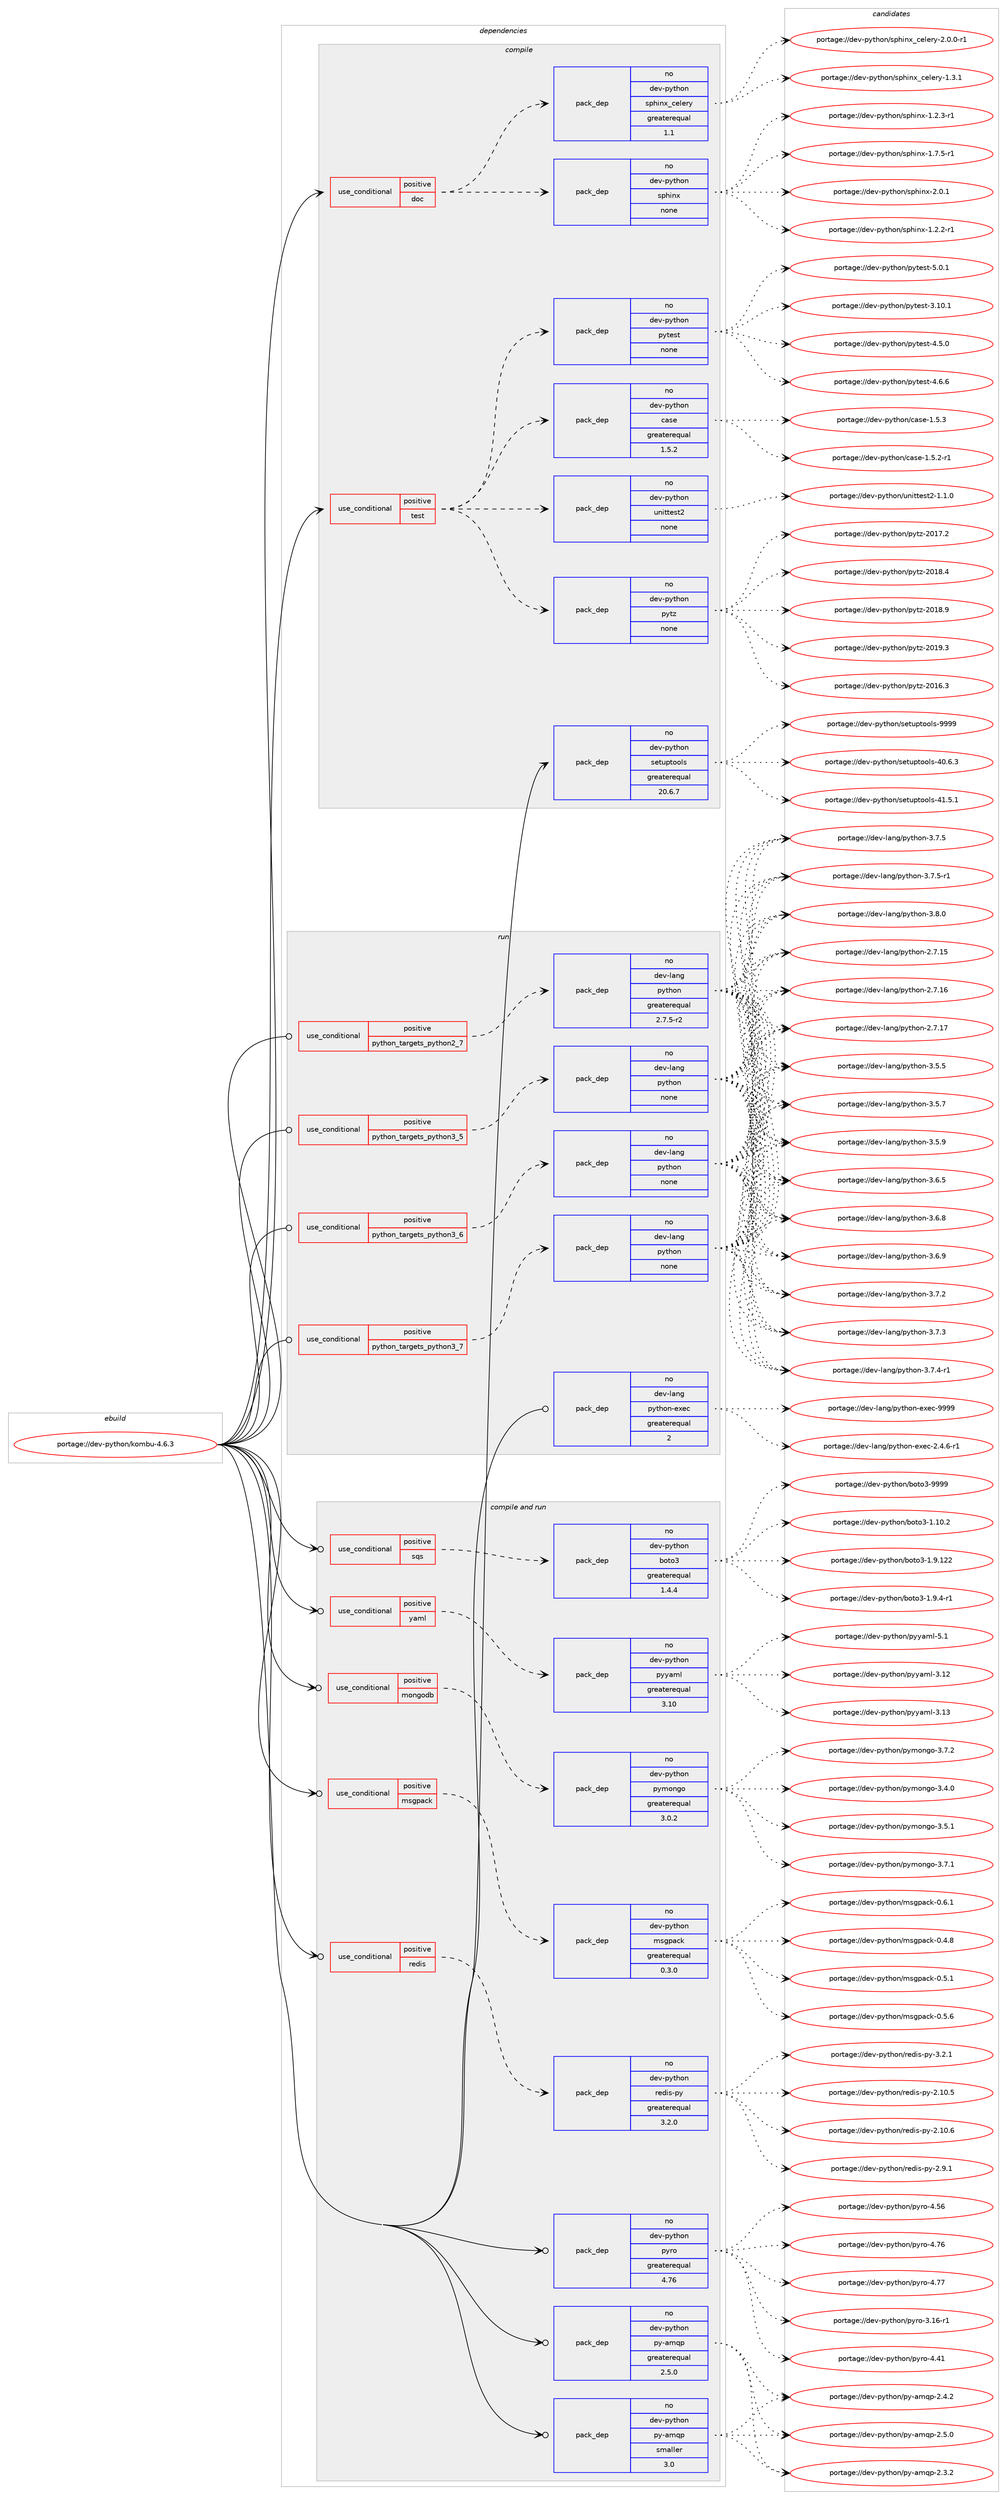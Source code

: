 digraph prolog {

# *************
# Graph options
# *************

newrank=true;
concentrate=true;
compound=true;
graph [rankdir=LR,fontname=Helvetica,fontsize=10,ranksep=1.5];#, ranksep=2.5, nodesep=0.2];
edge  [arrowhead=vee];
node  [fontname=Helvetica,fontsize=10];

# **********
# The ebuild
# **********

subgraph cluster_leftcol {
color=gray;
rank=same;
label=<<i>ebuild</i>>;
id [label="portage://dev-python/kombu-4.6.3", color=red, width=4, href="../dev-python/kombu-4.6.3.svg"];
}

# ****************
# The dependencies
# ****************

subgraph cluster_midcol {
color=gray;
label=<<i>dependencies</i>>;
subgraph cluster_compile {
fillcolor="#eeeeee";
style=filled;
label=<<i>compile</i>>;
subgraph cond31090 {
dependency147414 [label=<<TABLE BORDER="0" CELLBORDER="1" CELLSPACING="0" CELLPADDING="4"><TR><TD ROWSPAN="3" CELLPADDING="10">use_conditional</TD></TR><TR><TD>positive</TD></TR><TR><TD>doc</TD></TR></TABLE>>, shape=none, color=red];
subgraph pack112999 {
dependency147415 [label=<<TABLE BORDER="0" CELLBORDER="1" CELLSPACING="0" CELLPADDING="4" WIDTH="220"><TR><TD ROWSPAN="6" CELLPADDING="30">pack_dep</TD></TR><TR><TD WIDTH="110">no</TD></TR><TR><TD>dev-python</TD></TR><TR><TD>sphinx</TD></TR><TR><TD>none</TD></TR><TR><TD></TD></TR></TABLE>>, shape=none, color=blue];
}
dependency147414:e -> dependency147415:w [weight=20,style="dashed",arrowhead="vee"];
subgraph pack113000 {
dependency147416 [label=<<TABLE BORDER="0" CELLBORDER="1" CELLSPACING="0" CELLPADDING="4" WIDTH="220"><TR><TD ROWSPAN="6" CELLPADDING="30">pack_dep</TD></TR><TR><TD WIDTH="110">no</TD></TR><TR><TD>dev-python</TD></TR><TR><TD>sphinx_celery</TD></TR><TR><TD>greaterequal</TD></TR><TR><TD>1.1</TD></TR></TABLE>>, shape=none, color=blue];
}
dependency147414:e -> dependency147416:w [weight=20,style="dashed",arrowhead="vee"];
}
id:e -> dependency147414:w [weight=20,style="solid",arrowhead="vee"];
subgraph cond31091 {
dependency147417 [label=<<TABLE BORDER="0" CELLBORDER="1" CELLSPACING="0" CELLPADDING="4"><TR><TD ROWSPAN="3" CELLPADDING="10">use_conditional</TD></TR><TR><TD>positive</TD></TR><TR><TD>test</TD></TR></TABLE>>, shape=none, color=red];
subgraph pack113001 {
dependency147418 [label=<<TABLE BORDER="0" CELLBORDER="1" CELLSPACING="0" CELLPADDING="4" WIDTH="220"><TR><TD ROWSPAN="6" CELLPADDING="30">pack_dep</TD></TR><TR><TD WIDTH="110">no</TD></TR><TR><TD>dev-python</TD></TR><TR><TD>case</TD></TR><TR><TD>greaterequal</TD></TR><TR><TD>1.5.2</TD></TR></TABLE>>, shape=none, color=blue];
}
dependency147417:e -> dependency147418:w [weight=20,style="dashed",arrowhead="vee"];
subgraph pack113002 {
dependency147419 [label=<<TABLE BORDER="0" CELLBORDER="1" CELLSPACING="0" CELLPADDING="4" WIDTH="220"><TR><TD ROWSPAN="6" CELLPADDING="30">pack_dep</TD></TR><TR><TD WIDTH="110">no</TD></TR><TR><TD>dev-python</TD></TR><TR><TD>pytest</TD></TR><TR><TD>none</TD></TR><TR><TD></TD></TR></TABLE>>, shape=none, color=blue];
}
dependency147417:e -> dependency147419:w [weight=20,style="dashed",arrowhead="vee"];
subgraph pack113003 {
dependency147420 [label=<<TABLE BORDER="0" CELLBORDER="1" CELLSPACING="0" CELLPADDING="4" WIDTH="220"><TR><TD ROWSPAN="6" CELLPADDING="30">pack_dep</TD></TR><TR><TD WIDTH="110">no</TD></TR><TR><TD>dev-python</TD></TR><TR><TD>pytz</TD></TR><TR><TD>none</TD></TR><TR><TD></TD></TR></TABLE>>, shape=none, color=blue];
}
dependency147417:e -> dependency147420:w [weight=20,style="dashed",arrowhead="vee"];
subgraph pack113004 {
dependency147421 [label=<<TABLE BORDER="0" CELLBORDER="1" CELLSPACING="0" CELLPADDING="4" WIDTH="220"><TR><TD ROWSPAN="6" CELLPADDING="30">pack_dep</TD></TR><TR><TD WIDTH="110">no</TD></TR><TR><TD>dev-python</TD></TR><TR><TD>unittest2</TD></TR><TR><TD>none</TD></TR><TR><TD></TD></TR></TABLE>>, shape=none, color=blue];
}
dependency147417:e -> dependency147421:w [weight=20,style="dashed",arrowhead="vee"];
}
id:e -> dependency147417:w [weight=20,style="solid",arrowhead="vee"];
subgraph pack113005 {
dependency147422 [label=<<TABLE BORDER="0" CELLBORDER="1" CELLSPACING="0" CELLPADDING="4" WIDTH="220"><TR><TD ROWSPAN="6" CELLPADDING="30">pack_dep</TD></TR><TR><TD WIDTH="110">no</TD></TR><TR><TD>dev-python</TD></TR><TR><TD>setuptools</TD></TR><TR><TD>greaterequal</TD></TR><TR><TD>20.6.7</TD></TR></TABLE>>, shape=none, color=blue];
}
id:e -> dependency147422:w [weight=20,style="solid",arrowhead="vee"];
}
subgraph cluster_compileandrun {
fillcolor="#eeeeee";
style=filled;
label=<<i>compile and run</i>>;
subgraph cond31092 {
dependency147423 [label=<<TABLE BORDER="0" CELLBORDER="1" CELLSPACING="0" CELLPADDING="4"><TR><TD ROWSPAN="3" CELLPADDING="10">use_conditional</TD></TR><TR><TD>positive</TD></TR><TR><TD>mongodb</TD></TR></TABLE>>, shape=none, color=red];
subgraph pack113006 {
dependency147424 [label=<<TABLE BORDER="0" CELLBORDER="1" CELLSPACING="0" CELLPADDING="4" WIDTH="220"><TR><TD ROWSPAN="6" CELLPADDING="30">pack_dep</TD></TR><TR><TD WIDTH="110">no</TD></TR><TR><TD>dev-python</TD></TR><TR><TD>pymongo</TD></TR><TR><TD>greaterequal</TD></TR><TR><TD>3.0.2</TD></TR></TABLE>>, shape=none, color=blue];
}
dependency147423:e -> dependency147424:w [weight=20,style="dashed",arrowhead="vee"];
}
id:e -> dependency147423:w [weight=20,style="solid",arrowhead="odotvee"];
subgraph cond31093 {
dependency147425 [label=<<TABLE BORDER="0" CELLBORDER="1" CELLSPACING="0" CELLPADDING="4"><TR><TD ROWSPAN="3" CELLPADDING="10">use_conditional</TD></TR><TR><TD>positive</TD></TR><TR><TD>msgpack</TD></TR></TABLE>>, shape=none, color=red];
subgraph pack113007 {
dependency147426 [label=<<TABLE BORDER="0" CELLBORDER="1" CELLSPACING="0" CELLPADDING="4" WIDTH="220"><TR><TD ROWSPAN="6" CELLPADDING="30">pack_dep</TD></TR><TR><TD WIDTH="110">no</TD></TR><TR><TD>dev-python</TD></TR><TR><TD>msgpack</TD></TR><TR><TD>greaterequal</TD></TR><TR><TD>0.3.0</TD></TR></TABLE>>, shape=none, color=blue];
}
dependency147425:e -> dependency147426:w [weight=20,style="dashed",arrowhead="vee"];
}
id:e -> dependency147425:w [weight=20,style="solid",arrowhead="odotvee"];
subgraph cond31094 {
dependency147427 [label=<<TABLE BORDER="0" CELLBORDER="1" CELLSPACING="0" CELLPADDING="4"><TR><TD ROWSPAN="3" CELLPADDING="10">use_conditional</TD></TR><TR><TD>positive</TD></TR><TR><TD>redis</TD></TR></TABLE>>, shape=none, color=red];
subgraph pack113008 {
dependency147428 [label=<<TABLE BORDER="0" CELLBORDER="1" CELLSPACING="0" CELLPADDING="4" WIDTH="220"><TR><TD ROWSPAN="6" CELLPADDING="30">pack_dep</TD></TR><TR><TD WIDTH="110">no</TD></TR><TR><TD>dev-python</TD></TR><TR><TD>redis-py</TD></TR><TR><TD>greaterequal</TD></TR><TR><TD>3.2.0</TD></TR></TABLE>>, shape=none, color=blue];
}
dependency147427:e -> dependency147428:w [weight=20,style="dashed",arrowhead="vee"];
}
id:e -> dependency147427:w [weight=20,style="solid",arrowhead="odotvee"];
subgraph cond31095 {
dependency147429 [label=<<TABLE BORDER="0" CELLBORDER="1" CELLSPACING="0" CELLPADDING="4"><TR><TD ROWSPAN="3" CELLPADDING="10">use_conditional</TD></TR><TR><TD>positive</TD></TR><TR><TD>sqs</TD></TR></TABLE>>, shape=none, color=red];
subgraph pack113009 {
dependency147430 [label=<<TABLE BORDER="0" CELLBORDER="1" CELLSPACING="0" CELLPADDING="4" WIDTH="220"><TR><TD ROWSPAN="6" CELLPADDING="30">pack_dep</TD></TR><TR><TD WIDTH="110">no</TD></TR><TR><TD>dev-python</TD></TR><TR><TD>boto3</TD></TR><TR><TD>greaterequal</TD></TR><TR><TD>1.4.4</TD></TR></TABLE>>, shape=none, color=blue];
}
dependency147429:e -> dependency147430:w [weight=20,style="dashed",arrowhead="vee"];
}
id:e -> dependency147429:w [weight=20,style="solid",arrowhead="odotvee"];
subgraph cond31096 {
dependency147431 [label=<<TABLE BORDER="0" CELLBORDER="1" CELLSPACING="0" CELLPADDING="4"><TR><TD ROWSPAN="3" CELLPADDING="10">use_conditional</TD></TR><TR><TD>positive</TD></TR><TR><TD>yaml</TD></TR></TABLE>>, shape=none, color=red];
subgraph pack113010 {
dependency147432 [label=<<TABLE BORDER="0" CELLBORDER="1" CELLSPACING="0" CELLPADDING="4" WIDTH="220"><TR><TD ROWSPAN="6" CELLPADDING="30">pack_dep</TD></TR><TR><TD WIDTH="110">no</TD></TR><TR><TD>dev-python</TD></TR><TR><TD>pyyaml</TD></TR><TR><TD>greaterequal</TD></TR><TR><TD>3.10</TD></TR></TABLE>>, shape=none, color=blue];
}
dependency147431:e -> dependency147432:w [weight=20,style="dashed",arrowhead="vee"];
}
id:e -> dependency147431:w [weight=20,style="solid",arrowhead="odotvee"];
subgraph pack113011 {
dependency147433 [label=<<TABLE BORDER="0" CELLBORDER="1" CELLSPACING="0" CELLPADDING="4" WIDTH="220"><TR><TD ROWSPAN="6" CELLPADDING="30">pack_dep</TD></TR><TR><TD WIDTH="110">no</TD></TR><TR><TD>dev-python</TD></TR><TR><TD>py-amqp</TD></TR><TR><TD>greaterequal</TD></TR><TR><TD>2.5.0</TD></TR></TABLE>>, shape=none, color=blue];
}
id:e -> dependency147433:w [weight=20,style="solid",arrowhead="odotvee"];
subgraph pack113012 {
dependency147434 [label=<<TABLE BORDER="0" CELLBORDER="1" CELLSPACING="0" CELLPADDING="4" WIDTH="220"><TR><TD ROWSPAN="6" CELLPADDING="30">pack_dep</TD></TR><TR><TD WIDTH="110">no</TD></TR><TR><TD>dev-python</TD></TR><TR><TD>py-amqp</TD></TR><TR><TD>smaller</TD></TR><TR><TD>3.0</TD></TR></TABLE>>, shape=none, color=blue];
}
id:e -> dependency147434:w [weight=20,style="solid",arrowhead="odotvee"];
subgraph pack113013 {
dependency147435 [label=<<TABLE BORDER="0" CELLBORDER="1" CELLSPACING="0" CELLPADDING="4" WIDTH="220"><TR><TD ROWSPAN="6" CELLPADDING="30">pack_dep</TD></TR><TR><TD WIDTH="110">no</TD></TR><TR><TD>dev-python</TD></TR><TR><TD>pyro</TD></TR><TR><TD>greaterequal</TD></TR><TR><TD>4.76</TD></TR></TABLE>>, shape=none, color=blue];
}
id:e -> dependency147435:w [weight=20,style="solid",arrowhead="odotvee"];
}
subgraph cluster_run {
fillcolor="#eeeeee";
style=filled;
label=<<i>run</i>>;
subgraph cond31097 {
dependency147436 [label=<<TABLE BORDER="0" CELLBORDER="1" CELLSPACING="0" CELLPADDING="4"><TR><TD ROWSPAN="3" CELLPADDING="10">use_conditional</TD></TR><TR><TD>positive</TD></TR><TR><TD>python_targets_python2_7</TD></TR></TABLE>>, shape=none, color=red];
subgraph pack113014 {
dependency147437 [label=<<TABLE BORDER="0" CELLBORDER="1" CELLSPACING="0" CELLPADDING="4" WIDTH="220"><TR><TD ROWSPAN="6" CELLPADDING="30">pack_dep</TD></TR><TR><TD WIDTH="110">no</TD></TR><TR><TD>dev-lang</TD></TR><TR><TD>python</TD></TR><TR><TD>greaterequal</TD></TR><TR><TD>2.7.5-r2</TD></TR></TABLE>>, shape=none, color=blue];
}
dependency147436:e -> dependency147437:w [weight=20,style="dashed",arrowhead="vee"];
}
id:e -> dependency147436:w [weight=20,style="solid",arrowhead="odot"];
subgraph cond31098 {
dependency147438 [label=<<TABLE BORDER="0" CELLBORDER="1" CELLSPACING="0" CELLPADDING="4"><TR><TD ROWSPAN="3" CELLPADDING="10">use_conditional</TD></TR><TR><TD>positive</TD></TR><TR><TD>python_targets_python3_5</TD></TR></TABLE>>, shape=none, color=red];
subgraph pack113015 {
dependency147439 [label=<<TABLE BORDER="0" CELLBORDER="1" CELLSPACING="0" CELLPADDING="4" WIDTH="220"><TR><TD ROWSPAN="6" CELLPADDING="30">pack_dep</TD></TR><TR><TD WIDTH="110">no</TD></TR><TR><TD>dev-lang</TD></TR><TR><TD>python</TD></TR><TR><TD>none</TD></TR><TR><TD></TD></TR></TABLE>>, shape=none, color=blue];
}
dependency147438:e -> dependency147439:w [weight=20,style="dashed",arrowhead="vee"];
}
id:e -> dependency147438:w [weight=20,style="solid",arrowhead="odot"];
subgraph cond31099 {
dependency147440 [label=<<TABLE BORDER="0" CELLBORDER="1" CELLSPACING="0" CELLPADDING="4"><TR><TD ROWSPAN="3" CELLPADDING="10">use_conditional</TD></TR><TR><TD>positive</TD></TR><TR><TD>python_targets_python3_6</TD></TR></TABLE>>, shape=none, color=red];
subgraph pack113016 {
dependency147441 [label=<<TABLE BORDER="0" CELLBORDER="1" CELLSPACING="0" CELLPADDING="4" WIDTH="220"><TR><TD ROWSPAN="6" CELLPADDING="30">pack_dep</TD></TR><TR><TD WIDTH="110">no</TD></TR><TR><TD>dev-lang</TD></TR><TR><TD>python</TD></TR><TR><TD>none</TD></TR><TR><TD></TD></TR></TABLE>>, shape=none, color=blue];
}
dependency147440:e -> dependency147441:w [weight=20,style="dashed",arrowhead="vee"];
}
id:e -> dependency147440:w [weight=20,style="solid",arrowhead="odot"];
subgraph cond31100 {
dependency147442 [label=<<TABLE BORDER="0" CELLBORDER="1" CELLSPACING="0" CELLPADDING="4"><TR><TD ROWSPAN="3" CELLPADDING="10">use_conditional</TD></TR><TR><TD>positive</TD></TR><TR><TD>python_targets_python3_7</TD></TR></TABLE>>, shape=none, color=red];
subgraph pack113017 {
dependency147443 [label=<<TABLE BORDER="0" CELLBORDER="1" CELLSPACING="0" CELLPADDING="4" WIDTH="220"><TR><TD ROWSPAN="6" CELLPADDING="30">pack_dep</TD></TR><TR><TD WIDTH="110">no</TD></TR><TR><TD>dev-lang</TD></TR><TR><TD>python</TD></TR><TR><TD>none</TD></TR><TR><TD></TD></TR></TABLE>>, shape=none, color=blue];
}
dependency147442:e -> dependency147443:w [weight=20,style="dashed",arrowhead="vee"];
}
id:e -> dependency147442:w [weight=20,style="solid",arrowhead="odot"];
subgraph pack113018 {
dependency147444 [label=<<TABLE BORDER="0" CELLBORDER="1" CELLSPACING="0" CELLPADDING="4" WIDTH="220"><TR><TD ROWSPAN="6" CELLPADDING="30">pack_dep</TD></TR><TR><TD WIDTH="110">no</TD></TR><TR><TD>dev-lang</TD></TR><TR><TD>python-exec</TD></TR><TR><TD>greaterequal</TD></TR><TR><TD>2</TD></TR></TABLE>>, shape=none, color=blue];
}
id:e -> dependency147444:w [weight=20,style="solid",arrowhead="odot"];
}
}

# **************
# The candidates
# **************

subgraph cluster_choices {
rank=same;
color=gray;
label=<<i>candidates</i>>;

subgraph choice112999 {
color=black;
nodesep=1;
choiceportage10010111845112121116104111110471151121041051101204549465046504511449 [label="portage://dev-python/sphinx-1.2.2-r1", color=red, width=4,href="../dev-python/sphinx-1.2.2-r1.svg"];
choiceportage10010111845112121116104111110471151121041051101204549465046514511449 [label="portage://dev-python/sphinx-1.2.3-r1", color=red, width=4,href="../dev-python/sphinx-1.2.3-r1.svg"];
choiceportage10010111845112121116104111110471151121041051101204549465546534511449 [label="portage://dev-python/sphinx-1.7.5-r1", color=red, width=4,href="../dev-python/sphinx-1.7.5-r1.svg"];
choiceportage1001011184511212111610411111047115112104105110120455046484649 [label="portage://dev-python/sphinx-2.0.1", color=red, width=4,href="../dev-python/sphinx-2.0.1.svg"];
dependency147415:e -> choiceportage10010111845112121116104111110471151121041051101204549465046504511449:w [style=dotted,weight="100"];
dependency147415:e -> choiceportage10010111845112121116104111110471151121041051101204549465046514511449:w [style=dotted,weight="100"];
dependency147415:e -> choiceportage10010111845112121116104111110471151121041051101204549465546534511449:w [style=dotted,weight="100"];
dependency147415:e -> choiceportage1001011184511212111610411111047115112104105110120455046484649:w [style=dotted,weight="100"];
}
subgraph choice113000 {
color=black;
nodesep=1;
choiceportage10010111845112121116104111110471151121041051101209599101108101114121454946514649 [label="portage://dev-python/sphinx_celery-1.3.1", color=red, width=4,href="../dev-python/sphinx_celery-1.3.1.svg"];
choiceportage100101118451121211161041111104711511210410511012095991011081011141214550464846484511449 [label="portage://dev-python/sphinx_celery-2.0.0-r1", color=red, width=4,href="../dev-python/sphinx_celery-2.0.0-r1.svg"];
dependency147416:e -> choiceportage10010111845112121116104111110471151121041051101209599101108101114121454946514649:w [style=dotted,weight="100"];
dependency147416:e -> choiceportage100101118451121211161041111104711511210410511012095991011081011141214550464846484511449:w [style=dotted,weight="100"];
}
subgraph choice113001 {
color=black;
nodesep=1;
choiceportage100101118451121211161041111104799971151014549465346504511449 [label="portage://dev-python/case-1.5.2-r1", color=red, width=4,href="../dev-python/case-1.5.2-r1.svg"];
choiceportage10010111845112121116104111110479997115101454946534651 [label="portage://dev-python/case-1.5.3", color=red, width=4,href="../dev-python/case-1.5.3.svg"];
dependency147418:e -> choiceportage100101118451121211161041111104799971151014549465346504511449:w [style=dotted,weight="100"];
dependency147418:e -> choiceportage10010111845112121116104111110479997115101454946534651:w [style=dotted,weight="100"];
}
subgraph choice113002 {
color=black;
nodesep=1;
choiceportage100101118451121211161041111104711212111610111511645514649484649 [label="portage://dev-python/pytest-3.10.1", color=red, width=4,href="../dev-python/pytest-3.10.1.svg"];
choiceportage1001011184511212111610411111047112121116101115116455246534648 [label="portage://dev-python/pytest-4.5.0", color=red, width=4,href="../dev-python/pytest-4.5.0.svg"];
choiceportage1001011184511212111610411111047112121116101115116455246544654 [label="portage://dev-python/pytest-4.6.6", color=red, width=4,href="../dev-python/pytest-4.6.6.svg"];
choiceportage1001011184511212111610411111047112121116101115116455346484649 [label="portage://dev-python/pytest-5.0.1", color=red, width=4,href="../dev-python/pytest-5.0.1.svg"];
dependency147419:e -> choiceportage100101118451121211161041111104711212111610111511645514649484649:w [style=dotted,weight="100"];
dependency147419:e -> choiceportage1001011184511212111610411111047112121116101115116455246534648:w [style=dotted,weight="100"];
dependency147419:e -> choiceportage1001011184511212111610411111047112121116101115116455246544654:w [style=dotted,weight="100"];
dependency147419:e -> choiceportage1001011184511212111610411111047112121116101115116455346484649:w [style=dotted,weight="100"];
}
subgraph choice113003 {
color=black;
nodesep=1;
choiceportage100101118451121211161041111104711212111612245504849544651 [label="portage://dev-python/pytz-2016.3", color=red, width=4,href="../dev-python/pytz-2016.3.svg"];
choiceportage100101118451121211161041111104711212111612245504849554650 [label="portage://dev-python/pytz-2017.2", color=red, width=4,href="../dev-python/pytz-2017.2.svg"];
choiceportage100101118451121211161041111104711212111612245504849564652 [label="portage://dev-python/pytz-2018.4", color=red, width=4,href="../dev-python/pytz-2018.4.svg"];
choiceportage100101118451121211161041111104711212111612245504849564657 [label="portage://dev-python/pytz-2018.9", color=red, width=4,href="../dev-python/pytz-2018.9.svg"];
choiceportage100101118451121211161041111104711212111612245504849574651 [label="portage://dev-python/pytz-2019.3", color=red, width=4,href="../dev-python/pytz-2019.3.svg"];
dependency147420:e -> choiceportage100101118451121211161041111104711212111612245504849544651:w [style=dotted,weight="100"];
dependency147420:e -> choiceportage100101118451121211161041111104711212111612245504849554650:w [style=dotted,weight="100"];
dependency147420:e -> choiceportage100101118451121211161041111104711212111612245504849564652:w [style=dotted,weight="100"];
dependency147420:e -> choiceportage100101118451121211161041111104711212111612245504849564657:w [style=dotted,weight="100"];
dependency147420:e -> choiceportage100101118451121211161041111104711212111612245504849574651:w [style=dotted,weight="100"];
}
subgraph choice113004 {
color=black;
nodesep=1;
choiceportage100101118451121211161041111104711711010511611610111511650454946494648 [label="portage://dev-python/unittest2-1.1.0", color=red, width=4,href="../dev-python/unittest2-1.1.0.svg"];
dependency147421:e -> choiceportage100101118451121211161041111104711711010511611610111511650454946494648:w [style=dotted,weight="100"];
}
subgraph choice113005 {
color=black;
nodesep=1;
choiceportage100101118451121211161041111104711510111611711211611111110811545524846544651 [label="portage://dev-python/setuptools-40.6.3", color=red, width=4,href="../dev-python/setuptools-40.6.3.svg"];
choiceportage100101118451121211161041111104711510111611711211611111110811545524946534649 [label="portage://dev-python/setuptools-41.5.1", color=red, width=4,href="../dev-python/setuptools-41.5.1.svg"];
choiceportage10010111845112121116104111110471151011161171121161111111081154557575757 [label="portage://dev-python/setuptools-9999", color=red, width=4,href="../dev-python/setuptools-9999.svg"];
dependency147422:e -> choiceportage100101118451121211161041111104711510111611711211611111110811545524846544651:w [style=dotted,weight="100"];
dependency147422:e -> choiceportage100101118451121211161041111104711510111611711211611111110811545524946534649:w [style=dotted,weight="100"];
dependency147422:e -> choiceportage10010111845112121116104111110471151011161171121161111111081154557575757:w [style=dotted,weight="100"];
}
subgraph choice113006 {
color=black;
nodesep=1;
choiceportage1001011184511212111610411111047112121109111110103111455146524648 [label="portage://dev-python/pymongo-3.4.0", color=red, width=4,href="../dev-python/pymongo-3.4.0.svg"];
choiceportage1001011184511212111610411111047112121109111110103111455146534649 [label="portage://dev-python/pymongo-3.5.1", color=red, width=4,href="../dev-python/pymongo-3.5.1.svg"];
choiceportage1001011184511212111610411111047112121109111110103111455146554649 [label="portage://dev-python/pymongo-3.7.1", color=red, width=4,href="../dev-python/pymongo-3.7.1.svg"];
choiceportage1001011184511212111610411111047112121109111110103111455146554650 [label="portage://dev-python/pymongo-3.7.2", color=red, width=4,href="../dev-python/pymongo-3.7.2.svg"];
dependency147424:e -> choiceportage1001011184511212111610411111047112121109111110103111455146524648:w [style=dotted,weight="100"];
dependency147424:e -> choiceportage1001011184511212111610411111047112121109111110103111455146534649:w [style=dotted,weight="100"];
dependency147424:e -> choiceportage1001011184511212111610411111047112121109111110103111455146554649:w [style=dotted,weight="100"];
dependency147424:e -> choiceportage1001011184511212111610411111047112121109111110103111455146554650:w [style=dotted,weight="100"];
}
subgraph choice113007 {
color=black;
nodesep=1;
choiceportage10010111845112121116104111110471091151031129799107454846524656 [label="portage://dev-python/msgpack-0.4.8", color=red, width=4,href="../dev-python/msgpack-0.4.8.svg"];
choiceportage10010111845112121116104111110471091151031129799107454846534649 [label="portage://dev-python/msgpack-0.5.1", color=red, width=4,href="../dev-python/msgpack-0.5.1.svg"];
choiceportage10010111845112121116104111110471091151031129799107454846534654 [label="portage://dev-python/msgpack-0.5.6", color=red, width=4,href="../dev-python/msgpack-0.5.6.svg"];
choiceportage10010111845112121116104111110471091151031129799107454846544649 [label="portage://dev-python/msgpack-0.6.1", color=red, width=4,href="../dev-python/msgpack-0.6.1.svg"];
dependency147426:e -> choiceportage10010111845112121116104111110471091151031129799107454846524656:w [style=dotted,weight="100"];
dependency147426:e -> choiceportage10010111845112121116104111110471091151031129799107454846534649:w [style=dotted,weight="100"];
dependency147426:e -> choiceportage10010111845112121116104111110471091151031129799107454846534654:w [style=dotted,weight="100"];
dependency147426:e -> choiceportage10010111845112121116104111110471091151031129799107454846544649:w [style=dotted,weight="100"];
}
subgraph choice113008 {
color=black;
nodesep=1;
choiceportage10010111845112121116104111110471141011001051154511212145504649484653 [label="portage://dev-python/redis-py-2.10.5", color=red, width=4,href="../dev-python/redis-py-2.10.5.svg"];
choiceportage10010111845112121116104111110471141011001051154511212145504649484654 [label="portage://dev-python/redis-py-2.10.6", color=red, width=4,href="../dev-python/redis-py-2.10.6.svg"];
choiceportage100101118451121211161041111104711410110010511545112121455046574649 [label="portage://dev-python/redis-py-2.9.1", color=red, width=4,href="../dev-python/redis-py-2.9.1.svg"];
choiceportage100101118451121211161041111104711410110010511545112121455146504649 [label="portage://dev-python/redis-py-3.2.1", color=red, width=4,href="../dev-python/redis-py-3.2.1.svg"];
dependency147428:e -> choiceportage10010111845112121116104111110471141011001051154511212145504649484653:w [style=dotted,weight="100"];
dependency147428:e -> choiceportage10010111845112121116104111110471141011001051154511212145504649484654:w [style=dotted,weight="100"];
dependency147428:e -> choiceportage100101118451121211161041111104711410110010511545112121455046574649:w [style=dotted,weight="100"];
dependency147428:e -> choiceportage100101118451121211161041111104711410110010511545112121455146504649:w [style=dotted,weight="100"];
}
subgraph choice113009 {
color=black;
nodesep=1;
choiceportage1001011184511212111610411111047981111161115145494649484650 [label="portage://dev-python/boto3-1.10.2", color=red, width=4,href="../dev-python/boto3-1.10.2.svg"];
choiceportage100101118451121211161041111104798111116111514549465746495050 [label="portage://dev-python/boto3-1.9.122", color=red, width=4,href="../dev-python/boto3-1.9.122.svg"];
choiceportage100101118451121211161041111104798111116111514549465746524511449 [label="portage://dev-python/boto3-1.9.4-r1", color=red, width=4,href="../dev-python/boto3-1.9.4-r1.svg"];
choiceportage100101118451121211161041111104798111116111514557575757 [label="portage://dev-python/boto3-9999", color=red, width=4,href="../dev-python/boto3-9999.svg"];
dependency147430:e -> choiceportage1001011184511212111610411111047981111161115145494649484650:w [style=dotted,weight="100"];
dependency147430:e -> choiceportage100101118451121211161041111104798111116111514549465746495050:w [style=dotted,weight="100"];
dependency147430:e -> choiceportage100101118451121211161041111104798111116111514549465746524511449:w [style=dotted,weight="100"];
dependency147430:e -> choiceportage100101118451121211161041111104798111116111514557575757:w [style=dotted,weight="100"];
}
subgraph choice113010 {
color=black;
nodesep=1;
choiceportage1001011184511212111610411111047112121121971091084551464950 [label="portage://dev-python/pyyaml-3.12", color=red, width=4,href="../dev-python/pyyaml-3.12.svg"];
choiceportage1001011184511212111610411111047112121121971091084551464951 [label="portage://dev-python/pyyaml-3.13", color=red, width=4,href="../dev-python/pyyaml-3.13.svg"];
choiceportage10010111845112121116104111110471121211219710910845534649 [label="portage://dev-python/pyyaml-5.1", color=red, width=4,href="../dev-python/pyyaml-5.1.svg"];
dependency147432:e -> choiceportage1001011184511212111610411111047112121121971091084551464950:w [style=dotted,weight="100"];
dependency147432:e -> choiceportage1001011184511212111610411111047112121121971091084551464951:w [style=dotted,weight="100"];
dependency147432:e -> choiceportage10010111845112121116104111110471121211219710910845534649:w [style=dotted,weight="100"];
}
subgraph choice113011 {
color=black;
nodesep=1;
choiceportage10010111845112121116104111110471121214597109113112455046514650 [label="portage://dev-python/py-amqp-2.3.2", color=red, width=4,href="../dev-python/py-amqp-2.3.2.svg"];
choiceportage10010111845112121116104111110471121214597109113112455046524650 [label="portage://dev-python/py-amqp-2.4.2", color=red, width=4,href="../dev-python/py-amqp-2.4.2.svg"];
choiceportage10010111845112121116104111110471121214597109113112455046534648 [label="portage://dev-python/py-amqp-2.5.0", color=red, width=4,href="../dev-python/py-amqp-2.5.0.svg"];
dependency147433:e -> choiceportage10010111845112121116104111110471121214597109113112455046514650:w [style=dotted,weight="100"];
dependency147433:e -> choiceportage10010111845112121116104111110471121214597109113112455046524650:w [style=dotted,weight="100"];
dependency147433:e -> choiceportage10010111845112121116104111110471121214597109113112455046534648:w [style=dotted,weight="100"];
}
subgraph choice113012 {
color=black;
nodesep=1;
choiceportage10010111845112121116104111110471121214597109113112455046514650 [label="portage://dev-python/py-amqp-2.3.2", color=red, width=4,href="../dev-python/py-amqp-2.3.2.svg"];
choiceportage10010111845112121116104111110471121214597109113112455046524650 [label="portage://dev-python/py-amqp-2.4.2", color=red, width=4,href="../dev-python/py-amqp-2.4.2.svg"];
choiceportage10010111845112121116104111110471121214597109113112455046534648 [label="portage://dev-python/py-amqp-2.5.0", color=red, width=4,href="../dev-python/py-amqp-2.5.0.svg"];
dependency147434:e -> choiceportage10010111845112121116104111110471121214597109113112455046514650:w [style=dotted,weight="100"];
dependency147434:e -> choiceportage10010111845112121116104111110471121214597109113112455046524650:w [style=dotted,weight="100"];
dependency147434:e -> choiceportage10010111845112121116104111110471121214597109113112455046534648:w [style=dotted,weight="100"];
}
subgraph choice113013 {
color=black;
nodesep=1;
choiceportage100101118451121211161041111104711212111411145514649544511449 [label="portage://dev-python/pyro-3.16-r1", color=red, width=4,href="../dev-python/pyro-3.16-r1.svg"];
choiceportage10010111845112121116104111110471121211141114552465249 [label="portage://dev-python/pyro-4.41", color=red, width=4,href="../dev-python/pyro-4.41.svg"];
choiceportage10010111845112121116104111110471121211141114552465354 [label="portage://dev-python/pyro-4.56", color=red, width=4,href="../dev-python/pyro-4.56.svg"];
choiceportage10010111845112121116104111110471121211141114552465554 [label="portage://dev-python/pyro-4.76", color=red, width=4,href="../dev-python/pyro-4.76.svg"];
choiceportage10010111845112121116104111110471121211141114552465555 [label="portage://dev-python/pyro-4.77", color=red, width=4,href="../dev-python/pyro-4.77.svg"];
dependency147435:e -> choiceportage100101118451121211161041111104711212111411145514649544511449:w [style=dotted,weight="100"];
dependency147435:e -> choiceportage10010111845112121116104111110471121211141114552465249:w [style=dotted,weight="100"];
dependency147435:e -> choiceportage10010111845112121116104111110471121211141114552465354:w [style=dotted,weight="100"];
dependency147435:e -> choiceportage10010111845112121116104111110471121211141114552465554:w [style=dotted,weight="100"];
dependency147435:e -> choiceportage10010111845112121116104111110471121211141114552465555:w [style=dotted,weight="100"];
}
subgraph choice113014 {
color=black;
nodesep=1;
choiceportage10010111845108971101034711212111610411111045504655464953 [label="portage://dev-lang/python-2.7.15", color=red, width=4,href="../dev-lang/python-2.7.15.svg"];
choiceportage10010111845108971101034711212111610411111045504655464954 [label="portage://dev-lang/python-2.7.16", color=red, width=4,href="../dev-lang/python-2.7.16.svg"];
choiceportage10010111845108971101034711212111610411111045504655464955 [label="portage://dev-lang/python-2.7.17", color=red, width=4,href="../dev-lang/python-2.7.17.svg"];
choiceportage100101118451089711010347112121116104111110455146534653 [label="portage://dev-lang/python-3.5.5", color=red, width=4,href="../dev-lang/python-3.5.5.svg"];
choiceportage100101118451089711010347112121116104111110455146534655 [label="portage://dev-lang/python-3.5.7", color=red, width=4,href="../dev-lang/python-3.5.7.svg"];
choiceportage100101118451089711010347112121116104111110455146534657 [label="portage://dev-lang/python-3.5.9", color=red, width=4,href="../dev-lang/python-3.5.9.svg"];
choiceportage100101118451089711010347112121116104111110455146544653 [label="portage://dev-lang/python-3.6.5", color=red, width=4,href="../dev-lang/python-3.6.5.svg"];
choiceportage100101118451089711010347112121116104111110455146544656 [label="portage://dev-lang/python-3.6.8", color=red, width=4,href="../dev-lang/python-3.6.8.svg"];
choiceportage100101118451089711010347112121116104111110455146544657 [label="portage://dev-lang/python-3.6.9", color=red, width=4,href="../dev-lang/python-3.6.9.svg"];
choiceportage100101118451089711010347112121116104111110455146554650 [label="portage://dev-lang/python-3.7.2", color=red, width=4,href="../dev-lang/python-3.7.2.svg"];
choiceportage100101118451089711010347112121116104111110455146554651 [label="portage://dev-lang/python-3.7.3", color=red, width=4,href="../dev-lang/python-3.7.3.svg"];
choiceportage1001011184510897110103471121211161041111104551465546524511449 [label="portage://dev-lang/python-3.7.4-r1", color=red, width=4,href="../dev-lang/python-3.7.4-r1.svg"];
choiceportage100101118451089711010347112121116104111110455146554653 [label="portage://dev-lang/python-3.7.5", color=red, width=4,href="../dev-lang/python-3.7.5.svg"];
choiceportage1001011184510897110103471121211161041111104551465546534511449 [label="portage://dev-lang/python-3.7.5-r1", color=red, width=4,href="../dev-lang/python-3.7.5-r1.svg"];
choiceportage100101118451089711010347112121116104111110455146564648 [label="portage://dev-lang/python-3.8.0", color=red, width=4,href="../dev-lang/python-3.8.0.svg"];
dependency147437:e -> choiceportage10010111845108971101034711212111610411111045504655464953:w [style=dotted,weight="100"];
dependency147437:e -> choiceportage10010111845108971101034711212111610411111045504655464954:w [style=dotted,weight="100"];
dependency147437:e -> choiceportage10010111845108971101034711212111610411111045504655464955:w [style=dotted,weight="100"];
dependency147437:e -> choiceportage100101118451089711010347112121116104111110455146534653:w [style=dotted,weight="100"];
dependency147437:e -> choiceportage100101118451089711010347112121116104111110455146534655:w [style=dotted,weight="100"];
dependency147437:e -> choiceportage100101118451089711010347112121116104111110455146534657:w [style=dotted,weight="100"];
dependency147437:e -> choiceportage100101118451089711010347112121116104111110455146544653:w [style=dotted,weight="100"];
dependency147437:e -> choiceportage100101118451089711010347112121116104111110455146544656:w [style=dotted,weight="100"];
dependency147437:e -> choiceportage100101118451089711010347112121116104111110455146544657:w [style=dotted,weight="100"];
dependency147437:e -> choiceportage100101118451089711010347112121116104111110455146554650:w [style=dotted,weight="100"];
dependency147437:e -> choiceportage100101118451089711010347112121116104111110455146554651:w [style=dotted,weight="100"];
dependency147437:e -> choiceportage1001011184510897110103471121211161041111104551465546524511449:w [style=dotted,weight="100"];
dependency147437:e -> choiceportage100101118451089711010347112121116104111110455146554653:w [style=dotted,weight="100"];
dependency147437:e -> choiceportage1001011184510897110103471121211161041111104551465546534511449:w [style=dotted,weight="100"];
dependency147437:e -> choiceportage100101118451089711010347112121116104111110455146564648:w [style=dotted,weight="100"];
}
subgraph choice113015 {
color=black;
nodesep=1;
choiceportage10010111845108971101034711212111610411111045504655464953 [label="portage://dev-lang/python-2.7.15", color=red, width=4,href="../dev-lang/python-2.7.15.svg"];
choiceportage10010111845108971101034711212111610411111045504655464954 [label="portage://dev-lang/python-2.7.16", color=red, width=4,href="../dev-lang/python-2.7.16.svg"];
choiceportage10010111845108971101034711212111610411111045504655464955 [label="portage://dev-lang/python-2.7.17", color=red, width=4,href="../dev-lang/python-2.7.17.svg"];
choiceportage100101118451089711010347112121116104111110455146534653 [label="portage://dev-lang/python-3.5.5", color=red, width=4,href="../dev-lang/python-3.5.5.svg"];
choiceportage100101118451089711010347112121116104111110455146534655 [label="portage://dev-lang/python-3.5.7", color=red, width=4,href="../dev-lang/python-3.5.7.svg"];
choiceportage100101118451089711010347112121116104111110455146534657 [label="portage://dev-lang/python-3.5.9", color=red, width=4,href="../dev-lang/python-3.5.9.svg"];
choiceportage100101118451089711010347112121116104111110455146544653 [label="portage://dev-lang/python-3.6.5", color=red, width=4,href="../dev-lang/python-3.6.5.svg"];
choiceportage100101118451089711010347112121116104111110455146544656 [label="portage://dev-lang/python-3.6.8", color=red, width=4,href="../dev-lang/python-3.6.8.svg"];
choiceportage100101118451089711010347112121116104111110455146544657 [label="portage://dev-lang/python-3.6.9", color=red, width=4,href="../dev-lang/python-3.6.9.svg"];
choiceportage100101118451089711010347112121116104111110455146554650 [label="portage://dev-lang/python-3.7.2", color=red, width=4,href="../dev-lang/python-3.7.2.svg"];
choiceportage100101118451089711010347112121116104111110455146554651 [label="portage://dev-lang/python-3.7.3", color=red, width=4,href="../dev-lang/python-3.7.3.svg"];
choiceportage1001011184510897110103471121211161041111104551465546524511449 [label="portage://dev-lang/python-3.7.4-r1", color=red, width=4,href="../dev-lang/python-3.7.4-r1.svg"];
choiceportage100101118451089711010347112121116104111110455146554653 [label="portage://dev-lang/python-3.7.5", color=red, width=4,href="../dev-lang/python-3.7.5.svg"];
choiceportage1001011184510897110103471121211161041111104551465546534511449 [label="portage://dev-lang/python-3.7.5-r1", color=red, width=4,href="../dev-lang/python-3.7.5-r1.svg"];
choiceportage100101118451089711010347112121116104111110455146564648 [label="portage://dev-lang/python-3.8.0", color=red, width=4,href="../dev-lang/python-3.8.0.svg"];
dependency147439:e -> choiceportage10010111845108971101034711212111610411111045504655464953:w [style=dotted,weight="100"];
dependency147439:e -> choiceportage10010111845108971101034711212111610411111045504655464954:w [style=dotted,weight="100"];
dependency147439:e -> choiceportage10010111845108971101034711212111610411111045504655464955:w [style=dotted,weight="100"];
dependency147439:e -> choiceportage100101118451089711010347112121116104111110455146534653:w [style=dotted,weight="100"];
dependency147439:e -> choiceportage100101118451089711010347112121116104111110455146534655:w [style=dotted,weight="100"];
dependency147439:e -> choiceportage100101118451089711010347112121116104111110455146534657:w [style=dotted,weight="100"];
dependency147439:e -> choiceportage100101118451089711010347112121116104111110455146544653:w [style=dotted,weight="100"];
dependency147439:e -> choiceportage100101118451089711010347112121116104111110455146544656:w [style=dotted,weight="100"];
dependency147439:e -> choiceportage100101118451089711010347112121116104111110455146544657:w [style=dotted,weight="100"];
dependency147439:e -> choiceportage100101118451089711010347112121116104111110455146554650:w [style=dotted,weight="100"];
dependency147439:e -> choiceportage100101118451089711010347112121116104111110455146554651:w [style=dotted,weight="100"];
dependency147439:e -> choiceportage1001011184510897110103471121211161041111104551465546524511449:w [style=dotted,weight="100"];
dependency147439:e -> choiceportage100101118451089711010347112121116104111110455146554653:w [style=dotted,weight="100"];
dependency147439:e -> choiceportage1001011184510897110103471121211161041111104551465546534511449:w [style=dotted,weight="100"];
dependency147439:e -> choiceportage100101118451089711010347112121116104111110455146564648:w [style=dotted,weight="100"];
}
subgraph choice113016 {
color=black;
nodesep=1;
choiceportage10010111845108971101034711212111610411111045504655464953 [label="portage://dev-lang/python-2.7.15", color=red, width=4,href="../dev-lang/python-2.7.15.svg"];
choiceportage10010111845108971101034711212111610411111045504655464954 [label="portage://dev-lang/python-2.7.16", color=red, width=4,href="../dev-lang/python-2.7.16.svg"];
choiceportage10010111845108971101034711212111610411111045504655464955 [label="portage://dev-lang/python-2.7.17", color=red, width=4,href="../dev-lang/python-2.7.17.svg"];
choiceportage100101118451089711010347112121116104111110455146534653 [label="portage://dev-lang/python-3.5.5", color=red, width=4,href="../dev-lang/python-3.5.5.svg"];
choiceportage100101118451089711010347112121116104111110455146534655 [label="portage://dev-lang/python-3.5.7", color=red, width=4,href="../dev-lang/python-3.5.7.svg"];
choiceportage100101118451089711010347112121116104111110455146534657 [label="portage://dev-lang/python-3.5.9", color=red, width=4,href="../dev-lang/python-3.5.9.svg"];
choiceportage100101118451089711010347112121116104111110455146544653 [label="portage://dev-lang/python-3.6.5", color=red, width=4,href="../dev-lang/python-3.6.5.svg"];
choiceportage100101118451089711010347112121116104111110455146544656 [label="portage://dev-lang/python-3.6.8", color=red, width=4,href="../dev-lang/python-3.6.8.svg"];
choiceportage100101118451089711010347112121116104111110455146544657 [label="portage://dev-lang/python-3.6.9", color=red, width=4,href="../dev-lang/python-3.6.9.svg"];
choiceportage100101118451089711010347112121116104111110455146554650 [label="portage://dev-lang/python-3.7.2", color=red, width=4,href="../dev-lang/python-3.7.2.svg"];
choiceportage100101118451089711010347112121116104111110455146554651 [label="portage://dev-lang/python-3.7.3", color=red, width=4,href="../dev-lang/python-3.7.3.svg"];
choiceportage1001011184510897110103471121211161041111104551465546524511449 [label="portage://dev-lang/python-3.7.4-r1", color=red, width=4,href="../dev-lang/python-3.7.4-r1.svg"];
choiceportage100101118451089711010347112121116104111110455146554653 [label="portage://dev-lang/python-3.7.5", color=red, width=4,href="../dev-lang/python-3.7.5.svg"];
choiceportage1001011184510897110103471121211161041111104551465546534511449 [label="portage://dev-lang/python-3.7.5-r1", color=red, width=4,href="../dev-lang/python-3.7.5-r1.svg"];
choiceportage100101118451089711010347112121116104111110455146564648 [label="portage://dev-lang/python-3.8.0", color=red, width=4,href="../dev-lang/python-3.8.0.svg"];
dependency147441:e -> choiceportage10010111845108971101034711212111610411111045504655464953:w [style=dotted,weight="100"];
dependency147441:e -> choiceportage10010111845108971101034711212111610411111045504655464954:w [style=dotted,weight="100"];
dependency147441:e -> choiceportage10010111845108971101034711212111610411111045504655464955:w [style=dotted,weight="100"];
dependency147441:e -> choiceportage100101118451089711010347112121116104111110455146534653:w [style=dotted,weight="100"];
dependency147441:e -> choiceportage100101118451089711010347112121116104111110455146534655:w [style=dotted,weight="100"];
dependency147441:e -> choiceportage100101118451089711010347112121116104111110455146534657:w [style=dotted,weight="100"];
dependency147441:e -> choiceportage100101118451089711010347112121116104111110455146544653:w [style=dotted,weight="100"];
dependency147441:e -> choiceportage100101118451089711010347112121116104111110455146544656:w [style=dotted,weight="100"];
dependency147441:e -> choiceportage100101118451089711010347112121116104111110455146544657:w [style=dotted,weight="100"];
dependency147441:e -> choiceportage100101118451089711010347112121116104111110455146554650:w [style=dotted,weight="100"];
dependency147441:e -> choiceportage100101118451089711010347112121116104111110455146554651:w [style=dotted,weight="100"];
dependency147441:e -> choiceportage1001011184510897110103471121211161041111104551465546524511449:w [style=dotted,weight="100"];
dependency147441:e -> choiceportage100101118451089711010347112121116104111110455146554653:w [style=dotted,weight="100"];
dependency147441:e -> choiceportage1001011184510897110103471121211161041111104551465546534511449:w [style=dotted,weight="100"];
dependency147441:e -> choiceportage100101118451089711010347112121116104111110455146564648:w [style=dotted,weight="100"];
}
subgraph choice113017 {
color=black;
nodesep=1;
choiceportage10010111845108971101034711212111610411111045504655464953 [label="portage://dev-lang/python-2.7.15", color=red, width=4,href="../dev-lang/python-2.7.15.svg"];
choiceportage10010111845108971101034711212111610411111045504655464954 [label="portage://dev-lang/python-2.7.16", color=red, width=4,href="../dev-lang/python-2.7.16.svg"];
choiceportage10010111845108971101034711212111610411111045504655464955 [label="portage://dev-lang/python-2.7.17", color=red, width=4,href="../dev-lang/python-2.7.17.svg"];
choiceportage100101118451089711010347112121116104111110455146534653 [label="portage://dev-lang/python-3.5.5", color=red, width=4,href="../dev-lang/python-3.5.5.svg"];
choiceportage100101118451089711010347112121116104111110455146534655 [label="portage://dev-lang/python-3.5.7", color=red, width=4,href="../dev-lang/python-3.5.7.svg"];
choiceportage100101118451089711010347112121116104111110455146534657 [label="portage://dev-lang/python-3.5.9", color=red, width=4,href="../dev-lang/python-3.5.9.svg"];
choiceportage100101118451089711010347112121116104111110455146544653 [label="portage://dev-lang/python-3.6.5", color=red, width=4,href="../dev-lang/python-3.6.5.svg"];
choiceportage100101118451089711010347112121116104111110455146544656 [label="portage://dev-lang/python-3.6.8", color=red, width=4,href="../dev-lang/python-3.6.8.svg"];
choiceportage100101118451089711010347112121116104111110455146544657 [label="portage://dev-lang/python-3.6.9", color=red, width=4,href="../dev-lang/python-3.6.9.svg"];
choiceportage100101118451089711010347112121116104111110455146554650 [label="portage://dev-lang/python-3.7.2", color=red, width=4,href="../dev-lang/python-3.7.2.svg"];
choiceportage100101118451089711010347112121116104111110455146554651 [label="portage://dev-lang/python-3.7.3", color=red, width=4,href="../dev-lang/python-3.7.3.svg"];
choiceportage1001011184510897110103471121211161041111104551465546524511449 [label="portage://dev-lang/python-3.7.4-r1", color=red, width=4,href="../dev-lang/python-3.7.4-r1.svg"];
choiceportage100101118451089711010347112121116104111110455146554653 [label="portage://dev-lang/python-3.7.5", color=red, width=4,href="../dev-lang/python-3.7.5.svg"];
choiceportage1001011184510897110103471121211161041111104551465546534511449 [label="portage://dev-lang/python-3.7.5-r1", color=red, width=4,href="../dev-lang/python-3.7.5-r1.svg"];
choiceportage100101118451089711010347112121116104111110455146564648 [label="portage://dev-lang/python-3.8.0", color=red, width=4,href="../dev-lang/python-3.8.0.svg"];
dependency147443:e -> choiceportage10010111845108971101034711212111610411111045504655464953:w [style=dotted,weight="100"];
dependency147443:e -> choiceportage10010111845108971101034711212111610411111045504655464954:w [style=dotted,weight="100"];
dependency147443:e -> choiceportage10010111845108971101034711212111610411111045504655464955:w [style=dotted,weight="100"];
dependency147443:e -> choiceportage100101118451089711010347112121116104111110455146534653:w [style=dotted,weight="100"];
dependency147443:e -> choiceportage100101118451089711010347112121116104111110455146534655:w [style=dotted,weight="100"];
dependency147443:e -> choiceportage100101118451089711010347112121116104111110455146534657:w [style=dotted,weight="100"];
dependency147443:e -> choiceportage100101118451089711010347112121116104111110455146544653:w [style=dotted,weight="100"];
dependency147443:e -> choiceportage100101118451089711010347112121116104111110455146544656:w [style=dotted,weight="100"];
dependency147443:e -> choiceportage100101118451089711010347112121116104111110455146544657:w [style=dotted,weight="100"];
dependency147443:e -> choiceportage100101118451089711010347112121116104111110455146554650:w [style=dotted,weight="100"];
dependency147443:e -> choiceportage100101118451089711010347112121116104111110455146554651:w [style=dotted,weight="100"];
dependency147443:e -> choiceportage1001011184510897110103471121211161041111104551465546524511449:w [style=dotted,weight="100"];
dependency147443:e -> choiceportage100101118451089711010347112121116104111110455146554653:w [style=dotted,weight="100"];
dependency147443:e -> choiceportage1001011184510897110103471121211161041111104551465546534511449:w [style=dotted,weight="100"];
dependency147443:e -> choiceportage100101118451089711010347112121116104111110455146564648:w [style=dotted,weight="100"];
}
subgraph choice113018 {
color=black;
nodesep=1;
choiceportage10010111845108971101034711212111610411111045101120101994550465246544511449 [label="portage://dev-lang/python-exec-2.4.6-r1", color=red, width=4,href="../dev-lang/python-exec-2.4.6-r1.svg"];
choiceportage10010111845108971101034711212111610411111045101120101994557575757 [label="portage://dev-lang/python-exec-9999", color=red, width=4,href="../dev-lang/python-exec-9999.svg"];
dependency147444:e -> choiceportage10010111845108971101034711212111610411111045101120101994550465246544511449:w [style=dotted,weight="100"];
dependency147444:e -> choiceportage10010111845108971101034711212111610411111045101120101994557575757:w [style=dotted,weight="100"];
}
}

}
